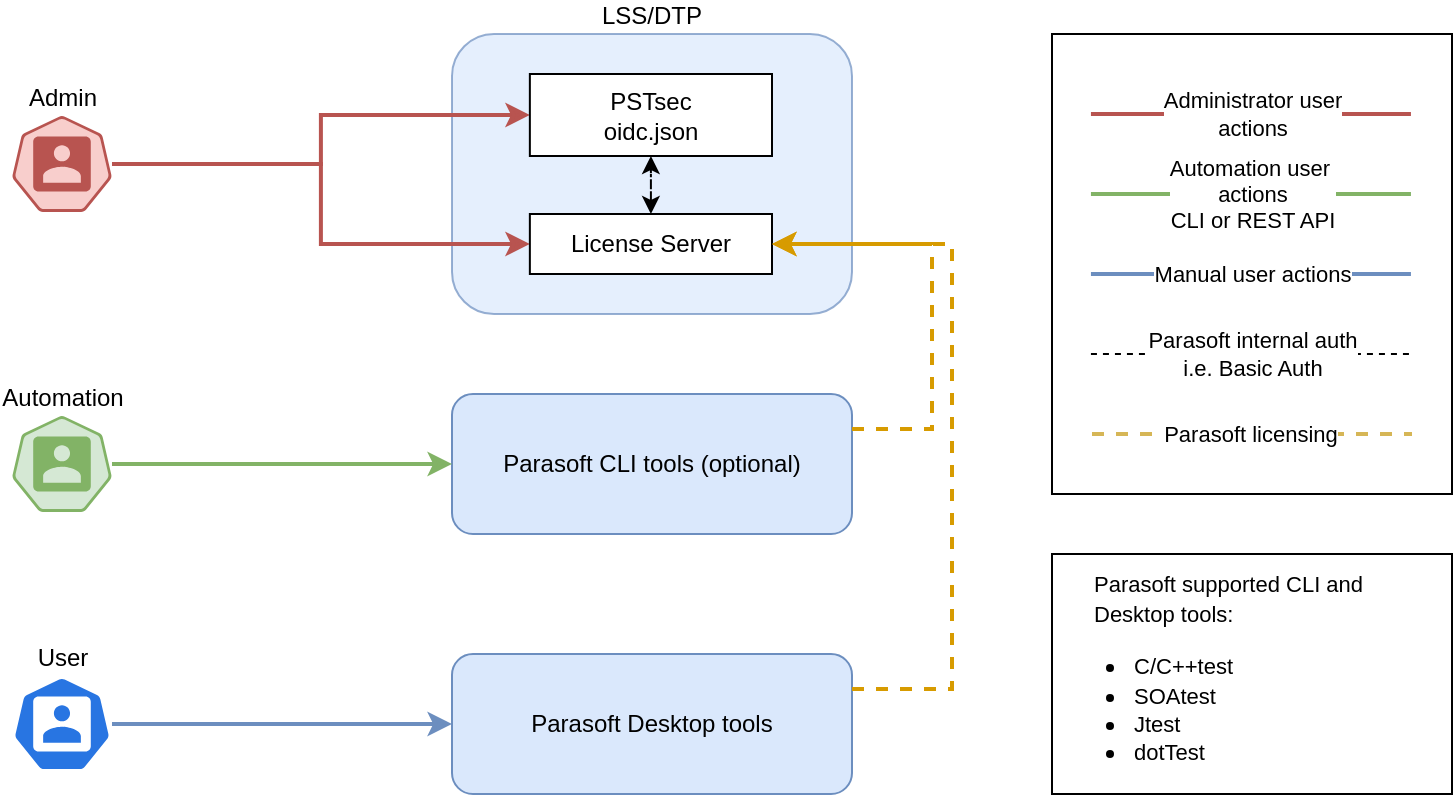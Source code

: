 <mxfile version="28.1.2" pages="3">
  <diagram name="cli" id="pQfamqDkIbaVKi4NpoXA">
    <mxGraphModel dx="1741" dy="921" grid="1" gridSize="10" guides="1" tooltips="1" connect="1" arrows="1" fold="1" page="1" pageScale="1" pageWidth="850" pageHeight="1100" math="0" shadow="0">
      <root>
        <mxCell id="cxM69ElI0RVyue3mCaA4-0" />
        <mxCell id="cxM69ElI0RVyue3mCaA4-1" parent="cxM69ElI0RVyue3mCaA4-0" />
        <mxCell id="cxM69ElI0RVyue3mCaA4-2" value="LSS/DTP" style="rounded=1;whiteSpace=wrap;html=1;labelPosition=center;verticalLabelPosition=top;align=center;verticalAlign=bottom;opacity=70;fillColor=#dae8fc;strokeColor=#6c8ebf;" vertex="1" parent="cxM69ElI0RVyue3mCaA4-1">
          <mxGeometry x="320" y="200" width="200" height="140" as="geometry" />
        </mxCell>
        <mxCell id="cxM69ElI0RVyue3mCaA4-5" value="Parasoft CLI tools (optional)" style="rounded=1;whiteSpace=wrap;html=1;fillColor=#dae8fc;strokeColor=#6c8ebf;" vertex="1" parent="cxM69ElI0RVyue3mCaA4-1">
          <mxGeometry x="320" y="380" width="200" height="70" as="geometry" />
        </mxCell>
        <mxCell id="cxM69ElI0RVyue3mCaA4-7" value="User" style="aspect=fixed;sketch=0;html=1;dashed=0;whitespace=wrap;fillColor=#2875E2;strokeColor=#ffffff;points=[[0.005,0.63,0],[0.1,0.2,0],[0.9,0.2,0],[0.5,0,0],[0.995,0.63,0],[0.72,0.99,0],[0.5,1,0],[0.28,0.99,0]];shape=mxgraph.kubernetes.icon2;prIcon=user;labelPosition=center;verticalLabelPosition=top;align=center;verticalAlign=bottom;" vertex="1" parent="cxM69ElI0RVyue3mCaA4-1">
          <mxGeometry x="100" y="521" width="50" height="48" as="geometry" />
        </mxCell>
        <mxCell id="cxM69ElI0RVyue3mCaA4-8" style="edgeStyle=orthogonalEdgeStyle;rounded=0;orthogonalLoop=1;jettySize=auto;html=1;entryX=0;entryY=0.5;entryDx=0;entryDy=0;fillColor=#f8cecc;strokeColor=#b85450;strokeWidth=2;" edge="1" parent="cxM69ElI0RVyue3mCaA4-1" source="cxM69ElI0RVyue3mCaA4-10" target="cxM69ElI0RVyue3mCaA4-15">
          <mxGeometry relative="1" as="geometry" />
        </mxCell>
        <mxCell id="cxM69ElI0RVyue3mCaA4-9" style="edgeStyle=orthogonalEdgeStyle;rounded=0;orthogonalLoop=1;jettySize=auto;html=1;entryX=0;entryY=0.5;entryDx=0;entryDy=0;fillColor=#f8cecc;strokeColor=#b85450;strokeWidth=2;" edge="1" parent="cxM69ElI0RVyue3mCaA4-1" source="cxM69ElI0RVyue3mCaA4-10" target="cxM69ElI0RVyue3mCaA4-14">
          <mxGeometry relative="1" as="geometry" />
        </mxCell>
        <mxCell id="cxM69ElI0RVyue3mCaA4-10" value="Admin" style="aspect=fixed;sketch=0;html=1;dashed=0;whitespace=wrap;fillColor=#f8cecc;strokeColor=#b85450;points=[[0.005,0.63,0],[0.1,0.2,0],[0.9,0.2,0],[0.5,0,0],[0.995,0.63,0],[0.72,0.99,0],[0.5,1,0],[0.28,0.99,0]];shape=mxgraph.kubernetes.icon2;prIcon=user;labelPosition=center;verticalLabelPosition=top;align=center;verticalAlign=bottom;" vertex="1" parent="cxM69ElI0RVyue3mCaA4-1">
          <mxGeometry x="100" y="241" width="50" height="48" as="geometry" />
        </mxCell>
        <mxCell id="cxM69ElI0RVyue3mCaA4-11" style="edgeStyle=orthogonalEdgeStyle;rounded=0;orthogonalLoop=1;jettySize=auto;html=1;fillColor=#fff2cc;strokeColor=#000000;dashed=1;startArrow=classic;startFill=1;" edge="1" parent="cxM69ElI0RVyue3mCaA4-1" source="cxM69ElI0RVyue3mCaA4-14" target="cxM69ElI0RVyue3mCaA4-15">
          <mxGeometry relative="1" as="geometry" />
        </mxCell>
        <mxCell id="cxM69ElI0RVyue3mCaA4-14" value="License Server" style="rounded=0;whiteSpace=wrap;html=1;" vertex="1" parent="cxM69ElI0RVyue3mCaA4-1">
          <mxGeometry x="358.93" y="290" width="121.07" height="30" as="geometry" />
        </mxCell>
        <mxCell id="cxM69ElI0RVyue3mCaA4-15" value="PSTsec&lt;div&gt;oidc.json&lt;/div&gt;" style="rounded=0;whiteSpace=wrap;html=1;" vertex="1" parent="cxM69ElI0RVyue3mCaA4-1">
          <mxGeometry x="358.93" y="220" width="121.07" height="41" as="geometry" />
        </mxCell>
        <mxCell id="cxM69ElI0RVyue3mCaA4-16" style="edgeStyle=orthogonalEdgeStyle;rounded=0;orthogonalLoop=1;jettySize=auto;html=1;entryX=0;entryY=0.5;entryDx=0;entryDy=0;fillColor=#dae8fc;strokeColor=#6c8ebf;strokeWidth=2;" edge="1" parent="cxM69ElI0RVyue3mCaA4-1" source="cxM69ElI0RVyue3mCaA4-7" target="cxM69ElI0RVyue3mCaA4-21">
          <mxGeometry relative="1" as="geometry">
            <Array as="points" />
          </mxGeometry>
        </mxCell>
        <mxCell id="cxM69ElI0RVyue3mCaA4-17" style="edgeStyle=orthogonalEdgeStyle;rounded=0;orthogonalLoop=1;jettySize=auto;html=1;entryX=0;entryY=0.5;entryDx=0;entryDy=0;fillColor=#d5e8d4;strokeColor=#82b366;strokeWidth=2;" edge="1" parent="cxM69ElI0RVyue3mCaA4-1" source="cxM69ElI0RVyue3mCaA4-18" target="cxM69ElI0RVyue3mCaA4-5">
          <mxGeometry relative="1" as="geometry">
            <Array as="points">
              <mxPoint x="280" y="415" />
              <mxPoint x="280" y="415" />
            </Array>
          </mxGeometry>
        </mxCell>
        <mxCell id="cxM69ElI0RVyue3mCaA4-18" value="Automation" style="aspect=fixed;sketch=0;html=1;dashed=0;whitespace=wrap;fillColor=#d5e8d4;strokeColor=#82b366;points=[[0.005,0.63,0],[0.1,0.2,0],[0.9,0.2,0],[0.5,0,0],[0.995,0.63,0],[0.72,0.99,0],[0.5,1,0],[0.28,0.99,0]];shape=mxgraph.kubernetes.icon2;prIcon=user;labelPosition=center;verticalLabelPosition=top;align=center;verticalAlign=bottom;" vertex="1" parent="cxM69ElI0RVyue3mCaA4-1">
          <mxGeometry x="100" y="391" width="50" height="48" as="geometry" />
        </mxCell>
        <mxCell id="cxM69ElI0RVyue3mCaA4-21" value="Parasoft Desktop tools" style="rounded=1;whiteSpace=wrap;html=1;fillColor=#dae8fc;strokeColor=#6c8ebf;" vertex="1" parent="cxM69ElI0RVyue3mCaA4-1">
          <mxGeometry x="320" y="510" width="200" height="70" as="geometry" />
        </mxCell>
        <mxCell id="cxM69ElI0RVyue3mCaA4-22" style="edgeStyle=orthogonalEdgeStyle;rounded=0;orthogonalLoop=1;jettySize=auto;html=1;fillColor=#ffe6cc;strokeColor=#d79b00;strokeWidth=2;dashed=1;entryX=1;entryY=0.5;entryDx=0;entryDy=0;exitX=1;exitY=0.25;exitDx=0;exitDy=0;" edge="1" parent="cxM69ElI0RVyue3mCaA4-1" source="cxM69ElI0RVyue3mCaA4-5" target="cxM69ElI0RVyue3mCaA4-14">
          <mxGeometry relative="1" as="geometry">
            <mxPoint x="470" y="400" as="sourcePoint" />
            <mxPoint x="470" y="340" as="targetPoint" />
            <Array as="points">
              <mxPoint x="560" y="398" />
              <mxPoint x="560" y="305" />
            </Array>
          </mxGeometry>
        </mxCell>
        <mxCell id="cxM69ElI0RVyue3mCaA4-23" style="edgeStyle=orthogonalEdgeStyle;rounded=0;orthogonalLoop=1;jettySize=auto;html=1;fillColor=#ffe6cc;strokeColor=#d79b00;strokeWidth=2;dashed=1;entryX=1;entryY=0.5;entryDx=0;entryDy=0;exitX=1;exitY=0.25;exitDx=0;exitDy=0;" edge="1" parent="cxM69ElI0RVyue3mCaA4-1" source="cxM69ElI0RVyue3mCaA4-21" target="cxM69ElI0RVyue3mCaA4-14">
          <mxGeometry relative="1" as="geometry">
            <mxPoint x="530" y="539" as="sourcePoint" />
            <mxPoint x="490" y="315" as="targetPoint" />
            <Array as="points">
              <mxPoint x="570" y="528" />
              <mxPoint x="570" y="305" />
            </Array>
          </mxGeometry>
        </mxCell>
        <mxCell id="cxM69ElI0RVyue3mCaA4-24" value="" style="group" vertex="1" connectable="0" parent="cxM69ElI0RVyue3mCaA4-1">
          <mxGeometry x="620" y="200" width="200" height="280" as="geometry" />
        </mxCell>
        <mxCell id="cxM69ElI0RVyue3mCaA4-25" value="" style="rounded=0;whiteSpace=wrap;html=1;" vertex="1" parent="cxM69ElI0RVyue3mCaA4-24">
          <mxGeometry width="200" height="230" as="geometry" />
        </mxCell>
        <mxCell id="cxM69ElI0RVyue3mCaA4-26" value="" style="endArrow=none;html=1;rounded=0;strokeWidth=2;fillColor=#f8cecc;strokeColor=#b85450;" edge="1" parent="cxM69ElI0RVyue3mCaA4-24">
          <mxGeometry width="50" height="50" relative="1" as="geometry">
            <mxPoint x="19.47" y="40" as="sourcePoint" />
            <mxPoint x="179.47" y="40" as="targetPoint" />
          </mxGeometry>
        </mxCell>
        <mxCell id="cxM69ElI0RVyue3mCaA4-27" value="Administrator user&lt;div&gt;actions&lt;/div&gt;" style="edgeLabel;html=1;align=center;verticalAlign=middle;resizable=0;points=[];" vertex="1" connectable="0" parent="cxM69ElI0RVyue3mCaA4-26">
          <mxGeometry y="-2" relative="1" as="geometry">
            <mxPoint y="-2" as="offset" />
          </mxGeometry>
        </mxCell>
        <mxCell id="cxM69ElI0RVyue3mCaA4-28" value="" style="endArrow=none;html=1;rounded=0;strokeWidth=2;fillColor=#d5e8d4;strokeColor=#82b366;" edge="1" parent="cxM69ElI0RVyue3mCaA4-24">
          <mxGeometry width="50" height="50" relative="1" as="geometry">
            <mxPoint x="19.47" y="80" as="sourcePoint" />
            <mxPoint x="179.47" y="80" as="targetPoint" />
          </mxGeometry>
        </mxCell>
        <mxCell id="cxM69ElI0RVyue3mCaA4-29" value="Automation user&amp;nbsp;&lt;div&gt;actions&lt;/div&gt;&lt;div&gt;CLI or REST API&lt;/div&gt;" style="edgeLabel;html=1;align=center;verticalAlign=middle;resizable=0;points=[];" vertex="1" connectable="0" parent="cxM69ElI0RVyue3mCaA4-28">
          <mxGeometry y="-2" relative="1" as="geometry">
            <mxPoint y="-2" as="offset" />
          </mxGeometry>
        </mxCell>
        <mxCell id="cxM69ElI0RVyue3mCaA4-30" value="" style="endArrow=none;html=1;rounded=0;strokeWidth=2;fillColor=#dae8fc;strokeColor=#6c8ebf;" edge="1" parent="cxM69ElI0RVyue3mCaA4-24">
          <mxGeometry width="50" height="50" relative="1" as="geometry">
            <mxPoint x="19.47" y="120" as="sourcePoint" />
            <mxPoint x="179.47" y="120" as="targetPoint" />
          </mxGeometry>
        </mxCell>
        <mxCell id="cxM69ElI0RVyue3mCaA4-31" value="Manual user actions" style="edgeLabel;html=1;align=center;verticalAlign=middle;resizable=0;points=[];" vertex="1" connectable="0" parent="cxM69ElI0RVyue3mCaA4-30">
          <mxGeometry y="-2" relative="1" as="geometry">
            <mxPoint y="-2" as="offset" />
          </mxGeometry>
        </mxCell>
        <mxCell id="cxM69ElI0RVyue3mCaA4-32" value="" style="endArrow=none;html=1;rounded=0;dashed=1;" edge="1" parent="cxM69ElI0RVyue3mCaA4-24">
          <mxGeometry width="50" height="50" relative="1" as="geometry">
            <mxPoint x="19.47" y="160" as="sourcePoint" />
            <mxPoint x="179.47" y="160" as="targetPoint" />
          </mxGeometry>
        </mxCell>
        <mxCell id="cxM69ElI0RVyue3mCaA4-33" value="Parasoft internal auth&lt;div&gt;i.e. Basic Auth&lt;/div&gt;" style="edgeLabel;html=1;align=center;verticalAlign=middle;resizable=0;points=[];" vertex="1" connectable="0" parent="cxM69ElI0RVyue3mCaA4-32">
          <mxGeometry y="-2" relative="1" as="geometry">
            <mxPoint y="-2" as="offset" />
          </mxGeometry>
        </mxCell>
        <mxCell id="cxM69ElI0RVyue3mCaA4-36" value="" style="endArrow=none;dashed=1;html=1;rounded=0;fillColor=#fff2cc;strokeColor=#D6B656;strokeWidth=2;" edge="1" parent="cxM69ElI0RVyue3mCaA4-24">
          <mxGeometry width="50" height="50" relative="1" as="geometry">
            <mxPoint x="20" y="200" as="sourcePoint" />
            <mxPoint x="180" y="200" as="targetPoint" />
          </mxGeometry>
        </mxCell>
        <mxCell id="cxM69ElI0RVyue3mCaA4-37" value="Parasoft licensing" style="edgeLabel;html=1;align=center;verticalAlign=middle;resizable=0;points=[];" vertex="1" connectable="0" parent="cxM69ElI0RVyue3mCaA4-36">
          <mxGeometry x="-0.013" relative="1" as="geometry">
            <mxPoint as="offset" />
          </mxGeometry>
        </mxCell>
        <mxCell id="cxM69ElI0RVyue3mCaA4-38" value="&lt;div style=&quot;text-align: left; padding-left: 20px; padding-right: 20px;&quot;&gt;&lt;span style=&quot;background-color: transparent; color: light-dark(rgb(0, 0, 0), rgb(255, 255, 255));&quot;&gt;&lt;font style=&quot;font-size: 11px;&quot;&gt;Parasoft supported CLI and Desktop tools:&lt;/font&gt;&lt;/span&gt;&lt;/div&gt;&lt;div style=&quot;text-align: left;&quot;&gt;&lt;ul style=&quot;margin-bottom: 6px;&quot;&gt;&lt;li&gt;&lt;span style=&quot;background-color: transparent; color: light-dark(rgb(0, 0, 0), rgb(255, 255, 255));&quot;&gt;&lt;font style=&quot;font-size: 11px;&quot;&gt;C/C++test&lt;/font&gt;&lt;/span&gt;&lt;/li&gt;&lt;li&gt;&lt;span style=&quot;background-color: transparent; color: light-dark(rgb(0, 0, 0), rgb(255, 255, 255));&quot;&gt;&lt;font style=&quot;font-size: 11px;&quot;&gt;SOAtest&lt;/font&gt;&lt;/span&gt;&lt;/li&gt;&lt;li&gt;&lt;span style=&quot;background-color: transparent; color: light-dark(rgb(0, 0, 0), rgb(255, 255, 255));&quot;&gt;&lt;font style=&quot;font-size: 11px;&quot;&gt;Jtest&lt;/font&gt;&lt;/span&gt;&lt;/li&gt;&lt;li&gt;&lt;span style=&quot;background-color: transparent; color: light-dark(rgb(0, 0, 0), rgb(255, 255, 255));&quot;&gt;&lt;font style=&quot;font-size: 11px;&quot;&gt;dotTest&lt;/font&gt;&lt;/span&gt;&lt;/li&gt;&lt;/ul&gt;&lt;/div&gt;" style="rounded=0;whiteSpace=wrap;html=1;" vertex="1" parent="cxM69ElI0RVyue3mCaA4-1">
          <mxGeometry x="620" y="460" width="200" height="120" as="geometry" />
        </mxCell>
      </root>
    </mxGraphModel>
  </diagram>
  <diagram id="Htcg3VcZnB-sOYIWEXJR" name="cli + oidc">
    <mxGraphModel dx="1741" dy="921" grid="1" gridSize="10" guides="1" tooltips="1" connect="1" arrows="1" fold="1" page="1" pageScale="1" pageWidth="850" pageHeight="1100" math="0" shadow="0">
      <root>
        <mxCell id="0" />
        <mxCell id="1" parent="0" />
        <mxCell id="RoFD-TbHpcaxXoeA8XSh-1" value="LSS/DTP" style="rounded=1;whiteSpace=wrap;html=1;labelPosition=center;verticalLabelPosition=top;align=center;verticalAlign=bottom;opacity=70;fillColor=#dae8fc;strokeColor=#6c8ebf;" parent="1" vertex="1">
          <mxGeometry x="320" y="200" width="200" height="140" as="geometry" />
        </mxCell>
        <mxCell id="RoFD-TbHpcaxXoeA8XSh-2" style="edgeStyle=orthogonalEdgeStyle;rounded=0;orthogonalLoop=1;jettySize=auto;html=1;entryX=0.5;entryY=1;entryDx=0;entryDy=0;dashed=1;dashPattern=1 1;startArrow=classic;startFill=1;fillColor=#e1d5e7;strokeColor=#9673a6;strokeWidth=2;" parent="1" source="RoFD-TbHpcaxXoeA8XSh-4" target="RoFD-TbHpcaxXoeA8XSh-5" edge="1">
          <mxGeometry relative="1" as="geometry" />
        </mxCell>
        <mxCell id="RoFD-TbHpcaxXoeA8XSh-3" value="Device Code or&amp;nbsp;&lt;div&gt;Certificate&lt;/div&gt;" style="edgeLabel;html=1;align=center;verticalAlign=middle;resizable=0;points=[];" parent="RoFD-TbHpcaxXoeA8XSh-2" vertex="1" connectable="0">
          <mxGeometry x="-0.237" y="-2" relative="1" as="geometry">
            <mxPoint x="1" y="-2" as="offset" />
          </mxGeometry>
        </mxCell>
        <mxCell id="RoFD-TbHpcaxXoeA8XSh-4" value="&lt;div&gt;Parasoft CLI tools (optional)&lt;div&gt;&lt;div&gt;oidc.properties&lt;/div&gt;&lt;/div&gt;&lt;/div&gt;" style="rounded=1;whiteSpace=wrap;html=1;fillColor=#dae8fc;strokeColor=#6c8ebf;" parent="1" vertex="1">
          <mxGeometry x="320" y="380" width="200" height="70" as="geometry" />
        </mxCell>
        <mxCell id="RoFD-TbHpcaxXoeA8XSh-5" value="OIDC Provider&lt;div&gt;issueUri&lt;br&gt;&lt;div&gt;clientId&lt;/div&gt;&lt;div&gt;client secret&lt;/div&gt;&lt;/div&gt;" style="rounded=1;whiteSpace=wrap;html=1;fillColor=#e1d5e7;strokeColor=#9673a6;" parent="1" vertex="1">
          <mxGeometry x="640" y="210" width="160" height="120" as="geometry" />
        </mxCell>
        <mxCell id="RoFD-TbHpcaxXoeA8XSh-6" value="User" style="aspect=fixed;sketch=0;html=1;dashed=0;whitespace=wrap;fillColor=#2875E2;strokeColor=#ffffff;points=[[0.005,0.63,0],[0.1,0.2,0],[0.9,0.2,0],[0.5,0,0],[0.995,0.63,0],[0.72,0.99,0],[0.5,1,0],[0.28,0.99,0]];shape=mxgraph.kubernetes.icon2;prIcon=user;labelPosition=center;verticalLabelPosition=top;align=center;verticalAlign=bottom;" parent="1" vertex="1">
          <mxGeometry x="100" y="521" width="50" height="48" as="geometry" />
        </mxCell>
        <mxCell id="RoFD-TbHpcaxXoeA8XSh-7" style="edgeStyle=orthogonalEdgeStyle;rounded=0;orthogonalLoop=1;jettySize=auto;html=1;entryX=0;entryY=0.5;entryDx=0;entryDy=0;fillColor=#f8cecc;strokeColor=#b85450;strokeWidth=2;" parent="1" source="RoFD-TbHpcaxXoeA8XSh-9" target="RoFD-TbHpcaxXoeA8XSh-14" edge="1">
          <mxGeometry relative="1" as="geometry" />
        </mxCell>
        <mxCell id="RoFD-TbHpcaxXoeA8XSh-8" style="edgeStyle=orthogonalEdgeStyle;rounded=0;orthogonalLoop=1;jettySize=auto;html=1;entryX=0;entryY=0.5;entryDx=0;entryDy=0;fillColor=#f8cecc;strokeColor=#b85450;strokeWidth=2;" parent="1" source="RoFD-TbHpcaxXoeA8XSh-9" target="RoFD-TbHpcaxXoeA8XSh-13" edge="1">
          <mxGeometry relative="1" as="geometry" />
        </mxCell>
        <mxCell id="RoFD-TbHpcaxXoeA8XSh-9" value="Admin" style="aspect=fixed;sketch=0;html=1;dashed=0;whitespace=wrap;fillColor=#f8cecc;strokeColor=#b85450;points=[[0.005,0.63,0],[0.1,0.2,0],[0.9,0.2,0],[0.5,0,0],[0.995,0.63,0],[0.72,0.99,0],[0.5,1,0],[0.28,0.99,0]];shape=mxgraph.kubernetes.icon2;prIcon=user;labelPosition=center;verticalLabelPosition=top;align=center;verticalAlign=bottom;" parent="1" vertex="1">
          <mxGeometry x="100" y="241" width="50" height="48" as="geometry" />
        </mxCell>
        <mxCell id="RoFD-TbHpcaxXoeA8XSh-10" style="edgeStyle=orthogonalEdgeStyle;rounded=0;orthogonalLoop=1;jettySize=auto;html=1;fillColor=#fff2cc;strokeColor=#000000;dashed=1;startArrow=classic;startFill=1;" parent="1" source="RoFD-TbHpcaxXoeA8XSh-13" target="RoFD-TbHpcaxXoeA8XSh-14" edge="1">
          <mxGeometry relative="1" as="geometry" />
        </mxCell>
        <mxCell id="RoFD-TbHpcaxXoeA8XSh-11" style="edgeStyle=orthogonalEdgeStyle;rounded=0;orthogonalLoop=1;jettySize=auto;html=1;entryX=0;entryY=0.5;entryDx=0;entryDy=0;dashed=1;dashPattern=1 1;startArrow=classic;startFill=1;exitX=1;exitY=0.5;exitDx=0;exitDy=0;fillColor=#e1d5e7;strokeColor=#9673a6;strokeWidth=2;" parent="1" source="RoFD-TbHpcaxXoeA8XSh-1" target="RoFD-TbHpcaxXoeA8XSh-5" edge="1">
          <mxGeometry relative="1" as="geometry" />
        </mxCell>
        <mxCell id="RoFD-TbHpcaxXoeA8XSh-12" value="&lt;div style=&quot;font-size: 12px; text-wrap: wrap; background-color: rgb(251, 251, 251);&quot;&gt;oidc.json&lt;/div&gt;" style="edgeLabel;html=1;align=center;verticalAlign=middle;resizable=0;points=[];" parent="RoFD-TbHpcaxXoeA8XSh-11" vertex="1" connectable="0">
          <mxGeometry x="-0.035" y="2" relative="1" as="geometry">
            <mxPoint as="offset" />
          </mxGeometry>
        </mxCell>
        <mxCell id="RoFD-TbHpcaxXoeA8XSh-13" value="License Server" style="rounded=0;whiteSpace=wrap;html=1;" parent="1" vertex="1">
          <mxGeometry x="358.93" y="290" width="121.07" height="30" as="geometry" />
        </mxCell>
        <mxCell id="RoFD-TbHpcaxXoeA8XSh-14" value="PSTsec&lt;div&gt;oidc.json&lt;/div&gt;" style="rounded=0;whiteSpace=wrap;html=1;" parent="1" vertex="1">
          <mxGeometry x="358.93" y="220" width="121.07" height="41" as="geometry" />
        </mxCell>
        <mxCell id="RoFD-TbHpcaxXoeA8XSh-15" style="edgeStyle=orthogonalEdgeStyle;rounded=0;orthogonalLoop=1;jettySize=auto;html=1;entryX=0;entryY=0.5;entryDx=0;entryDy=0;fillColor=#dae8fc;strokeColor=#6c8ebf;strokeWidth=2;" parent="1" source="RoFD-TbHpcaxXoeA8XSh-6" target="RoFD-TbHpcaxXoeA8XSh-20" edge="1">
          <mxGeometry relative="1" as="geometry">
            <Array as="points" />
          </mxGeometry>
        </mxCell>
        <mxCell id="RoFD-TbHpcaxXoeA8XSh-16" style="edgeStyle=orthogonalEdgeStyle;rounded=0;orthogonalLoop=1;jettySize=auto;html=1;entryX=0;entryY=0.5;entryDx=0;entryDy=0;fillColor=#d5e8d4;strokeColor=#82b366;strokeWidth=2;" parent="1" source="RoFD-TbHpcaxXoeA8XSh-17" target="RoFD-TbHpcaxXoeA8XSh-4" edge="1">
          <mxGeometry relative="1" as="geometry">
            <Array as="points">
              <mxPoint x="280" y="415" />
              <mxPoint x="280" y="415" />
            </Array>
          </mxGeometry>
        </mxCell>
        <mxCell id="RoFD-TbHpcaxXoeA8XSh-17" value="Automation" style="aspect=fixed;sketch=0;html=1;dashed=0;whitespace=wrap;fillColor=#d5e8d4;strokeColor=#82b366;points=[[0.005,0.63,0],[0.1,0.2,0],[0.9,0.2,0],[0.5,0,0],[0.995,0.63,0],[0.72,0.99,0],[0.5,1,0],[0.28,0.99,0]];shape=mxgraph.kubernetes.icon2;prIcon=user;labelPosition=center;verticalLabelPosition=top;align=center;verticalAlign=bottom;" parent="1" vertex="1">
          <mxGeometry x="100" y="391" width="50" height="48" as="geometry" />
        </mxCell>
        <mxCell id="RoFD-TbHpcaxXoeA8XSh-18" style="edgeStyle=orthogonalEdgeStyle;rounded=0;orthogonalLoop=1;jettySize=auto;html=1;entryX=0.75;entryY=1;entryDx=0;entryDy=0;dashed=1;dashPattern=1 1;fillColor=#e1d5e7;strokeColor=#9673a6;strokeWidth=2;startArrow=classic;startFill=1;" parent="1" source="RoFD-TbHpcaxXoeA8XSh-20" target="RoFD-TbHpcaxXoeA8XSh-5" edge="1">
          <mxGeometry relative="1" as="geometry" />
        </mxCell>
        <mxCell id="RoFD-TbHpcaxXoeA8XSh-19" value="Preferences &amp;gt; OpenID Connect" style="edgeLabel;html=1;align=center;verticalAlign=middle;resizable=0;points=[];" parent="RoFD-TbHpcaxXoeA8XSh-18" vertex="1" connectable="0">
          <mxGeometry x="-0.388" y="-1" relative="1" as="geometry">
            <mxPoint x="-19" y="-1" as="offset" />
          </mxGeometry>
        </mxCell>
        <mxCell id="RoFD-TbHpcaxXoeA8XSh-20" value="Parasoft Desktop tools&amp;nbsp;&lt;div&gt;&lt;div&gt;oidc.properties&lt;/div&gt;&lt;/div&gt;" style="rounded=1;whiteSpace=wrap;html=1;fillColor=#dae8fc;strokeColor=#6c8ebf;" parent="1" vertex="1">
          <mxGeometry x="320" y="510" width="200" height="70" as="geometry" />
        </mxCell>
        <mxCell id="RoFD-TbHpcaxXoeA8XSh-21" style="edgeStyle=orthogonalEdgeStyle;rounded=0;orthogonalLoop=1;jettySize=auto;html=1;fillColor=#ffe6cc;strokeColor=#d79b00;strokeWidth=2;dashed=1;entryX=1;entryY=0.5;entryDx=0;entryDy=0;exitX=1;exitY=0.25;exitDx=0;exitDy=0;" parent="1" source="RoFD-TbHpcaxXoeA8XSh-4" target="RoFD-TbHpcaxXoeA8XSh-13" edge="1">
          <mxGeometry relative="1" as="geometry">
            <mxPoint x="470" y="400" as="sourcePoint" />
            <mxPoint x="470" y="340" as="targetPoint" />
            <Array as="points">
              <mxPoint x="560" y="398" />
              <mxPoint x="560" y="305" />
            </Array>
          </mxGeometry>
        </mxCell>
        <mxCell id="RoFD-TbHpcaxXoeA8XSh-22" style="edgeStyle=orthogonalEdgeStyle;rounded=0;orthogonalLoop=1;jettySize=auto;html=1;fillColor=#ffe6cc;strokeColor=#d79b00;strokeWidth=2;dashed=1;entryX=1;entryY=0.5;entryDx=0;entryDy=0;exitX=1;exitY=0.25;exitDx=0;exitDy=0;" parent="1" source="RoFD-TbHpcaxXoeA8XSh-20" target="RoFD-TbHpcaxXoeA8XSh-13" edge="1">
          <mxGeometry relative="1" as="geometry">
            <mxPoint x="530" y="539" as="sourcePoint" />
            <mxPoint x="490" y="315" as="targetPoint" />
            <Array as="points">
              <mxPoint x="570" y="528" />
              <mxPoint x="570" y="305" />
            </Array>
          </mxGeometry>
        </mxCell>
        <mxCell id="fPeV1iLcJqMEDNQqGYgk-1" value="" style="group" parent="1" vertex="1" connectable="0">
          <mxGeometry x="840" y="170" width="200" height="280" as="geometry" />
        </mxCell>
        <mxCell id="fPeV1iLcJqMEDNQqGYgk-2" value="" style="rounded=0;whiteSpace=wrap;html=1;" parent="fPeV1iLcJqMEDNQqGYgk-1" vertex="1">
          <mxGeometry width="200" height="280" as="geometry" />
        </mxCell>
        <mxCell id="fPeV1iLcJqMEDNQqGYgk-3" value="" style="endArrow=none;html=1;rounded=0;strokeWidth=2;fillColor=#f8cecc;strokeColor=#b85450;" parent="fPeV1iLcJqMEDNQqGYgk-1" edge="1">
          <mxGeometry width="50" height="50" relative="1" as="geometry">
            <mxPoint x="19.47" y="40" as="sourcePoint" />
            <mxPoint x="179.47" y="40" as="targetPoint" />
          </mxGeometry>
        </mxCell>
        <mxCell id="fPeV1iLcJqMEDNQqGYgk-4" value="Administrator user&lt;div&gt;actions&lt;/div&gt;" style="edgeLabel;html=1;align=center;verticalAlign=middle;resizable=0;points=[];" parent="fPeV1iLcJqMEDNQqGYgk-3" vertex="1" connectable="0">
          <mxGeometry y="-2" relative="1" as="geometry">
            <mxPoint y="-2" as="offset" />
          </mxGeometry>
        </mxCell>
        <mxCell id="fPeV1iLcJqMEDNQqGYgk-5" value="" style="endArrow=none;html=1;rounded=0;strokeWidth=2;fillColor=#d5e8d4;strokeColor=#82b366;" parent="fPeV1iLcJqMEDNQqGYgk-1" edge="1">
          <mxGeometry width="50" height="50" relative="1" as="geometry">
            <mxPoint x="19.47" y="80" as="sourcePoint" />
            <mxPoint x="179.47" y="80" as="targetPoint" />
          </mxGeometry>
        </mxCell>
        <mxCell id="fPeV1iLcJqMEDNQqGYgk-6" value="Automation user&amp;nbsp;&lt;div&gt;actions&lt;/div&gt;&lt;div&gt;CLI or REST API&lt;/div&gt;" style="edgeLabel;html=1;align=center;verticalAlign=middle;resizable=0;points=[];" parent="fPeV1iLcJqMEDNQqGYgk-5" vertex="1" connectable="0">
          <mxGeometry y="-2" relative="1" as="geometry">
            <mxPoint y="-2" as="offset" />
          </mxGeometry>
        </mxCell>
        <mxCell id="fPeV1iLcJqMEDNQqGYgk-7" value="" style="endArrow=none;html=1;rounded=0;strokeWidth=2;fillColor=#dae8fc;strokeColor=#6c8ebf;" parent="fPeV1iLcJqMEDNQqGYgk-1" edge="1">
          <mxGeometry width="50" height="50" relative="1" as="geometry">
            <mxPoint x="19.47" y="120" as="sourcePoint" />
            <mxPoint x="179.47" y="120" as="targetPoint" />
          </mxGeometry>
        </mxCell>
        <mxCell id="fPeV1iLcJqMEDNQqGYgk-8" value="Manual user actions" style="edgeLabel;html=1;align=center;verticalAlign=middle;resizable=0;points=[];" parent="fPeV1iLcJqMEDNQqGYgk-7" vertex="1" connectable="0">
          <mxGeometry y="-2" relative="1" as="geometry">
            <mxPoint y="-2" as="offset" />
          </mxGeometry>
        </mxCell>
        <mxCell id="fPeV1iLcJqMEDNQqGYgk-9" value="" style="endArrow=none;html=1;rounded=0;dashed=1;" parent="fPeV1iLcJqMEDNQqGYgk-1" edge="1">
          <mxGeometry width="50" height="50" relative="1" as="geometry">
            <mxPoint x="19.47" y="160" as="sourcePoint" />
            <mxPoint x="179.47" y="160" as="targetPoint" />
          </mxGeometry>
        </mxCell>
        <mxCell id="fPeV1iLcJqMEDNQqGYgk-10" value="Parasoft internal auth&lt;div&gt;i.e. Basic Auth&lt;/div&gt;" style="edgeLabel;html=1;align=center;verticalAlign=middle;resizable=0;points=[];" parent="fPeV1iLcJqMEDNQqGYgk-9" vertex="1" connectable="0">
          <mxGeometry y="-2" relative="1" as="geometry">
            <mxPoint y="-2" as="offset" />
          </mxGeometry>
        </mxCell>
        <mxCell id="fPeV1iLcJqMEDNQqGYgk-11" value="" style="endArrow=none;html=1;rounded=0;dashed=1;dashPattern=1 1;fillColor=#e1d5e7;strokeColor=#9673a6;strokeWidth=2;" parent="fPeV1iLcJqMEDNQqGYgk-1" edge="1">
          <mxGeometry width="50" height="50" relative="1" as="geometry">
            <mxPoint x="19.47" y="240" as="sourcePoint" />
            <mxPoint x="179.47" y="240" as="targetPoint" />
          </mxGeometry>
        </mxCell>
        <mxCell id="fPeV1iLcJqMEDNQqGYgk-12" value="OIDC communications" style="edgeLabel;html=1;align=center;verticalAlign=middle;resizable=0;points=[];" parent="fPeV1iLcJqMEDNQqGYgk-11" vertex="1" connectable="0">
          <mxGeometry y="-2" relative="1" as="geometry">
            <mxPoint y="-2" as="offset" />
          </mxGeometry>
        </mxCell>
        <mxCell id="fPeV1iLcJqMEDNQqGYgk-13" value="" style="endArrow=none;dashed=1;html=1;rounded=0;fillColor=#fff2cc;strokeColor=#D6B656;strokeWidth=2;" parent="fPeV1iLcJqMEDNQqGYgk-1" edge="1">
          <mxGeometry width="50" height="50" relative="1" as="geometry">
            <mxPoint x="20" y="200" as="sourcePoint" />
            <mxPoint x="180" y="200" as="targetPoint" />
          </mxGeometry>
        </mxCell>
        <mxCell id="fPeV1iLcJqMEDNQqGYgk-14" value="Parasoft licensing" style="edgeLabel;html=1;align=center;verticalAlign=middle;resizable=0;points=[];" parent="fPeV1iLcJqMEDNQqGYgk-13" vertex="1" connectable="0">
          <mxGeometry x="-0.013" relative="1" as="geometry">
            <mxPoint as="offset" />
          </mxGeometry>
        </mxCell>
        <mxCell id="aQKs8l-LE2q0Li04mDbw-15" value="&lt;div style=&quot;text-align: left; padding-left: 20px; padding-right: 20px;&quot;&gt;&lt;span style=&quot;background-color: transparent; color: light-dark(rgb(0, 0, 0), rgb(255, 255, 255));&quot;&gt;&lt;font style=&quot;font-size: 11px;&quot;&gt;Parasoft supported CLI and Desktop tools:&lt;/font&gt;&lt;/span&gt;&lt;/div&gt;&lt;div style=&quot;text-align: left;&quot;&gt;&lt;ul style=&quot;margin-bottom: 6px;&quot;&gt;&lt;li&gt;&lt;span style=&quot;background-color: transparent; color: light-dark(rgb(0, 0, 0), rgb(255, 255, 255));&quot;&gt;&lt;font style=&quot;font-size: 11px;&quot;&gt;C/C++test&lt;/font&gt;&lt;/span&gt;&lt;/li&gt;&lt;li&gt;&lt;span style=&quot;background-color: transparent; color: light-dark(rgb(0, 0, 0), rgb(255, 255, 255));&quot;&gt;&lt;font style=&quot;font-size: 11px;&quot;&gt;SOAtest&lt;/font&gt;&lt;/span&gt;&lt;/li&gt;&lt;li&gt;&lt;span style=&quot;background-color: transparent; color: light-dark(rgb(0, 0, 0), rgb(255, 255, 255));&quot;&gt;&lt;font style=&quot;font-size: 11px;&quot;&gt;Jtest&lt;/font&gt;&lt;/span&gt;&lt;/li&gt;&lt;li&gt;&lt;span style=&quot;background-color: transparent; color: light-dark(rgb(0, 0, 0), rgb(255, 255, 255));&quot;&gt;&lt;font style=&quot;font-size: 11px;&quot;&gt;dotTest&lt;/font&gt;&lt;/span&gt;&lt;/li&gt;&lt;/ul&gt;&lt;/div&gt;" style="rounded=0;whiteSpace=wrap;html=1;" parent="1" vertex="1">
          <mxGeometry x="841" y="480" width="200" height="120" as="geometry" />
        </mxCell>
      </root>
    </mxGraphModel>
  </diagram>
  <diagram name="server + oidc" id="zfWgrGRvzGyUHNK5W11o">
    <mxGraphModel dx="1741" dy="921" grid="1" gridSize="10" guides="1" tooltips="1" connect="1" arrows="1" fold="1" page="1" pageScale="1" pageWidth="850" pageHeight="1100" math="0" shadow="0">
      <root>
        <mxCell id="0" />
        <mxCell id="1" parent="0" />
        <mxCell id="5ql7LLEaY8ut6cnvN6Mg-6" value="License Server" style="rounded=1;whiteSpace=wrap;html=1;labelPosition=center;verticalLabelPosition=top;align=center;verticalAlign=bottom;opacity=70;fillColor=#dae8fc;strokeColor=#6c8ebf;" parent="1" vertex="1">
          <mxGeometry x="320" y="320" width="200" height="140" as="geometry" />
        </mxCell>
        <mxCell id="sDlZ1h2PksgqAk2rioa3-7" style="edgeStyle=orthogonalEdgeStyle;rounded=0;orthogonalLoop=1;jettySize=auto;html=1;entryX=0;entryY=0.75;entryDx=0;entryDy=0;startArrow=classic;startFill=1;dashed=1;strokeWidth=1;" parent="1" source="5ql7LLEaY8ut6cnvN6Mg-7" target="5ql7LLEaY8ut6cnvN6Mg-5" edge="1">
          <mxGeometry relative="1" as="geometry">
            <Array as="points">
              <mxPoint x="420" y="480" />
              <mxPoint x="300" y="480" />
              <mxPoint x="300" y="371" />
            </Array>
          </mxGeometry>
        </mxCell>
        <mxCell id="BRxN96HsSDapDVx2Hu2j-5" style="edgeStyle=orthogonalEdgeStyle;rounded=0;orthogonalLoop=1;jettySize=auto;html=1;" parent="1" source="5ql7LLEaY8ut6cnvN6Mg-7" target="BRxN96HsSDapDVx2Hu2j-4" edge="1">
          <mxGeometry relative="1" as="geometry" />
        </mxCell>
        <mxCell id="BRxN96HsSDapDVx2Hu2j-6" value="JDBC" style="edgeLabel;html=1;align=center;verticalAlign=middle;resizable=0;points=[];" parent="BRxN96HsSDapDVx2Hu2j-5" vertex="1" connectable="0">
          <mxGeometry x="0.282" y="2" relative="1" as="geometry">
            <mxPoint as="offset" />
          </mxGeometry>
        </mxCell>
        <mxCell id="5ql7LLEaY8ut6cnvN6Mg-7" value="CTP" style="rounded=1;whiteSpace=wrap;html=1;fillColor=#dae8fc;strokeColor=#6c8ebf;" parent="1" vertex="1">
          <mxGeometry x="320" y="500" width="200" height="70" as="geometry" />
        </mxCell>
        <mxCell id="sDlZ1h2PksgqAk2rioa3-11" style="edgeStyle=orthogonalEdgeStyle;rounded=0;orthogonalLoop=1;jettySize=auto;html=1;entryX=0.5;entryY=1;entryDx=0;entryDy=0;startArrow=classic;startFill=1;dashed=1;strokeWidth=1;" parent="1" source="5ql7LLEaY8ut6cnvN6Mg-9" target="5ql7LLEaY8ut6cnvN6Mg-7" edge="1">
          <mxGeometry relative="1" as="geometry" />
        </mxCell>
        <mxCell id="5ql7LLEaY8ut6cnvN6Mg-9" value="SOAtest/Virtualize Server" style="rounded=1;whiteSpace=wrap;html=1;fillColor=#dae8fc;strokeColor=#6c8ebf;" parent="1" vertex="1">
          <mxGeometry x="320" y="631" width="200" height="70" as="geometry" />
        </mxCell>
        <mxCell id="sDlZ1h2PksgqAk2rioa3-12" style="edgeStyle=orthogonalEdgeStyle;rounded=0;orthogonalLoop=1;jettySize=auto;html=1;entryX=0;entryY=0.75;entryDx=0;entryDy=0;fillColor=#dae8fc;strokeColor=#6c8ebf;strokeWidth=2;" parent="1" source="5ql7LLEaY8ut6cnvN6Mg-13" target="5ql7LLEaY8ut6cnvN6Mg-7" edge="1">
          <mxGeometry relative="1" as="geometry" />
        </mxCell>
        <mxCell id="5ql7LLEaY8ut6cnvN6Mg-13" value="User" style="aspect=fixed;sketch=0;html=1;dashed=0;whitespace=wrap;fillColor=#2875E2;strokeColor=#ffffff;points=[[0.005,0.63,0],[0.1,0.2,0],[0.9,0.2,0],[0.5,0,0],[0.995,0.63,0],[0.72,0.99,0],[0.5,1,0],[0.28,0.99,0]];shape=mxgraph.kubernetes.icon2;prIcon=user;labelPosition=center;verticalLabelPosition=top;align=center;verticalAlign=bottom;" parent="1" vertex="1">
          <mxGeometry x="100" y="771" width="50" height="48" as="geometry" />
        </mxCell>
        <mxCell id="sDlZ1h2PksgqAk2rioa3-1" style="edgeStyle=orthogonalEdgeStyle;rounded=0;orthogonalLoop=1;jettySize=auto;html=1;entryX=0;entryY=0.5;entryDx=0;entryDy=0;fillColor=#f8cecc;strokeColor=#b85450;strokeWidth=2;" parent="1" source="5ql7LLEaY8ut6cnvN6Mg-17" target="5ql7LLEaY8ut6cnvN6Mg-5" edge="1">
          <mxGeometry relative="1" as="geometry" />
        </mxCell>
        <mxCell id="sDlZ1h2PksgqAk2rioa3-5" style="edgeStyle=orthogonalEdgeStyle;rounded=0;orthogonalLoop=1;jettySize=auto;html=1;entryX=0;entryY=0.5;entryDx=0;entryDy=0;fillColor=#f8cecc;strokeColor=#b85450;strokeWidth=2;" parent="1" source="5ql7LLEaY8ut6cnvN6Mg-17" target="5ql7LLEaY8ut6cnvN6Mg-4" edge="1">
          <mxGeometry relative="1" as="geometry" />
        </mxCell>
        <mxCell id="sDlZ1h2PksgqAk2rioa3-13" style="edgeStyle=orthogonalEdgeStyle;rounded=0;orthogonalLoop=1;jettySize=auto;html=1;entryX=0;entryY=0.25;entryDx=0;entryDy=0;fillColor=#f8cecc;strokeColor=#b85450;strokeWidth=2;" parent="1" source="5ql7LLEaY8ut6cnvN6Mg-17" target="5ql7LLEaY8ut6cnvN6Mg-7" edge="1">
          <mxGeometry relative="1" as="geometry" />
        </mxCell>
        <mxCell id="5ql7LLEaY8ut6cnvN6Mg-17" value="Administrator" style="aspect=fixed;sketch=0;html=1;dashed=0;whitespace=wrap;fillColor=#f8cecc;strokeColor=#b85450;points=[[0.005,0.63,0],[0.1,0.2,0],[0.9,0.2,0],[0.5,0,0],[0.995,0.63,0],[0.72,0.99,0],[0.5,1,0],[0.28,0.99,0]];shape=mxgraph.kubernetes.icon2;prIcon=user;labelPosition=center;verticalLabelPosition=top;align=center;verticalAlign=bottom;" parent="1" vertex="1">
          <mxGeometry x="100" y="361" width="50" height="48" as="geometry" />
        </mxCell>
        <mxCell id="sDlZ1h2PksgqAk2rioa3-4" style="edgeStyle=orthogonalEdgeStyle;rounded=0;orthogonalLoop=1;jettySize=auto;html=1;fillColor=#fff2cc;strokeColor=#000000;dashed=1;startArrow=classic;startFill=1;" parent="1" source="5ql7LLEaY8ut6cnvN6Mg-4" target="5ql7LLEaY8ut6cnvN6Mg-5" edge="1">
          <mxGeometry relative="1" as="geometry" />
        </mxCell>
        <mxCell id="5ql7LLEaY8ut6cnvN6Mg-4" value="License Server" style="rounded=0;whiteSpace=wrap;html=1;" parent="1" vertex="1">
          <mxGeometry x="358.93" y="410" width="121.07" height="30" as="geometry" />
        </mxCell>
        <mxCell id="5ql7LLEaY8ut6cnvN6Mg-5" value="PSTsec&amp;nbsp;&lt;div&gt;(User Administration)&lt;/div&gt;" style="rounded=0;whiteSpace=wrap;html=1;" parent="1" vertex="1">
          <mxGeometry x="358.93" y="340" width="121.07" height="41" as="geometry" />
        </mxCell>
        <mxCell id="sDlZ1h2PksgqAk2rioa3-3" style="edgeStyle=orthogonalEdgeStyle;rounded=0;orthogonalLoop=1;jettySize=auto;html=1;entryX=0;entryY=0.5;entryDx=0;entryDy=0;fillColor=#dae8fc;strokeColor=#6c8ebf;strokeWidth=2;" parent="1" source="5ql7LLEaY8ut6cnvN6Mg-13" target="3Ru9GvfBmVZhPDts_vJh-1" edge="1">
          <mxGeometry relative="1" as="geometry">
            <Array as="points" />
          </mxGeometry>
        </mxCell>
        <mxCell id="sDlZ1h2PksgqAk2rioa3-8" style="edgeStyle=orthogonalEdgeStyle;rounded=0;orthogonalLoop=1;jettySize=auto;html=1;fillColor=#ffe6cc;strokeColor=#d79b00;strokeWidth=2;dashed=1;exitX=1;exitY=0.25;exitDx=0;exitDy=0;entryX=1;entryY=0.5;entryDx=0;entryDy=0;" parent="1" source="5ql7LLEaY8ut6cnvN6Mg-7" target="5ql7LLEaY8ut6cnvN6Mg-4" edge="1">
          <mxGeometry relative="1" as="geometry">
            <mxPoint x="450" y="500" as="sourcePoint" />
            <mxPoint x="450" y="440" as="targetPoint" />
            <Array as="points">
              <mxPoint x="550" y="518" />
              <mxPoint x="550" y="425" />
            </Array>
          </mxGeometry>
        </mxCell>
        <mxCell id="sDlZ1h2PksgqAk2rioa3-21" style="edgeStyle=orthogonalEdgeStyle;rounded=0;orthogonalLoop=1;jettySize=auto;html=1;entryX=0;entryY=0.5;entryDx=0;entryDy=0;fillColor=#d5e8d4;strokeColor=#82b366;strokeWidth=2;" parent="1" source="sDlZ1h2PksgqAk2rioa3-19" target="5ql7LLEaY8ut6cnvN6Mg-7" edge="1">
          <mxGeometry relative="1" as="geometry" />
        </mxCell>
        <mxCell id="sDlZ1h2PksgqAk2rioa3-22" style="edgeStyle=orthogonalEdgeStyle;rounded=0;orthogonalLoop=1;jettySize=auto;html=1;entryX=0;entryY=0.5;entryDx=0;entryDy=0;fillColor=#d5e8d4;strokeColor=#82b366;strokeWidth=2;" parent="1" source="sDlZ1h2PksgqAk2rioa3-19" target="5ql7LLEaY8ut6cnvN6Mg-9" edge="1">
          <mxGeometry relative="1" as="geometry">
            <Array as="points">
              <mxPoint x="220" y="535" />
              <mxPoint x="220" y="666" />
            </Array>
          </mxGeometry>
        </mxCell>
        <mxCell id="sDlZ1h2PksgqAk2rioa3-19" value="Automation/Pipeline" style="aspect=fixed;sketch=0;html=1;dashed=0;whitespace=wrap;fillColor=#d5e8d4;strokeColor=#82b366;points=[[0.005,0.63,0],[0.1,0.2,0],[0.9,0.2,0],[0.5,0,0],[0.995,0.63,0],[0.72,0.99,0],[0.5,1,0],[0.28,0.99,0]];shape=mxgraph.kubernetes.icon2;prIcon=user;labelPosition=center;verticalLabelPosition=top;align=center;verticalAlign=bottom;" parent="1" vertex="1">
          <mxGeometry x="100" y="511" width="50" height="48" as="geometry" />
        </mxCell>
        <mxCell id="3Ru9GvfBmVZhPDts_vJh-2" style="edgeStyle=orthogonalEdgeStyle;rounded=0;orthogonalLoop=1;jettySize=auto;html=1;entryX=0.5;entryY=1;entryDx=0;entryDy=0;dashed=1;startArrow=classic;startFill=1;strokeWidth=1;" parent="1" source="3Ru9GvfBmVZhPDts_vJh-1" target="5ql7LLEaY8ut6cnvN6Mg-9" edge="1">
          <mxGeometry relative="1" as="geometry" />
        </mxCell>
        <mxCell id="3Ru9GvfBmVZhPDts_vJh-1" value="SOAtest/Virtualize Desktop&amp;nbsp;" style="rounded=1;whiteSpace=wrap;html=1;fillColor=#dae8fc;strokeColor=#6c8ebf;" parent="1" vertex="1">
          <mxGeometry x="320" y="760" width="200" height="70" as="geometry" />
        </mxCell>
        <mxCell id="3Ru9GvfBmVZhPDts_vJh-6" style="edgeStyle=orthogonalEdgeStyle;rounded=0;orthogonalLoop=1;jettySize=auto;html=1;fillColor=#ffe6cc;strokeColor=#d79b00;strokeWidth=2;dashed=1;entryX=1;entryY=0.5;entryDx=0;entryDy=0;exitX=1;exitY=0.25;exitDx=0;exitDy=0;" parent="1" source="5ql7LLEaY8ut6cnvN6Mg-9" target="5ql7LLEaY8ut6cnvN6Mg-4" edge="1">
          <mxGeometry relative="1" as="geometry">
            <mxPoint x="470" y="520" as="sourcePoint" />
            <mxPoint x="470" y="460" as="targetPoint" />
            <Array as="points">
              <mxPoint x="560" y="649" />
              <mxPoint x="560" y="425" />
            </Array>
          </mxGeometry>
        </mxCell>
        <mxCell id="3Ru9GvfBmVZhPDts_vJh-7" style="edgeStyle=orthogonalEdgeStyle;rounded=0;orthogonalLoop=1;jettySize=auto;html=1;fillColor=#ffe6cc;strokeColor=#d79b00;strokeWidth=2;dashed=1;entryX=1;entryY=0.5;entryDx=0;entryDy=0;exitX=1;exitY=0.25;exitDx=0;exitDy=0;" parent="1" source="3Ru9GvfBmVZhPDts_vJh-1" target="5ql7LLEaY8ut6cnvN6Mg-4" edge="1">
          <mxGeometry relative="1" as="geometry">
            <mxPoint x="530" y="659" as="sourcePoint" />
            <mxPoint x="490" y="435" as="targetPoint" />
            <Array as="points">
              <mxPoint x="570" y="778" />
              <mxPoint x="570" y="425" />
            </Array>
          </mxGeometry>
        </mxCell>
        <mxCell id="3Ru9GvfBmVZhPDts_vJh-17" value="" style="group" parent="1" vertex="1" connectable="0">
          <mxGeometry x="790" y="430" width="200" height="280" as="geometry" />
        </mxCell>
        <mxCell id="3Ru9GvfBmVZhPDts_vJh-12" value="" style="rounded=0;whiteSpace=wrap;html=1;" parent="3Ru9GvfBmVZhPDts_vJh-17" vertex="1">
          <mxGeometry width="200" height="240" as="geometry" />
        </mxCell>
        <mxCell id="sDlZ1h2PksgqAk2rioa3-23" value="" style="endArrow=none;html=1;rounded=0;strokeWidth=2;fillColor=#f8cecc;strokeColor=#b85450;" parent="3Ru9GvfBmVZhPDts_vJh-17" edge="1">
          <mxGeometry width="50" height="50" relative="1" as="geometry">
            <mxPoint x="19.47" y="40" as="sourcePoint" />
            <mxPoint x="179.47" y="40" as="targetPoint" />
          </mxGeometry>
        </mxCell>
        <mxCell id="sDlZ1h2PksgqAk2rioa3-26" value="Administrator user&lt;div&gt;actions&lt;/div&gt;" style="edgeLabel;html=1;align=center;verticalAlign=middle;resizable=0;points=[];" parent="sDlZ1h2PksgqAk2rioa3-23" vertex="1" connectable="0">
          <mxGeometry y="-2" relative="1" as="geometry">
            <mxPoint y="-2" as="offset" />
          </mxGeometry>
        </mxCell>
        <mxCell id="sDlZ1h2PksgqAk2rioa3-27" value="" style="endArrow=none;html=1;rounded=0;strokeWidth=2;fillColor=#d5e8d4;strokeColor=#82b366;" parent="3Ru9GvfBmVZhPDts_vJh-17" edge="1">
          <mxGeometry width="50" height="50" relative="1" as="geometry">
            <mxPoint x="19.47" y="80" as="sourcePoint" />
            <mxPoint x="179.47" y="80" as="targetPoint" />
          </mxGeometry>
        </mxCell>
        <mxCell id="sDlZ1h2PksgqAk2rioa3-28" value="Automation user&amp;nbsp;&lt;div&gt;actions&lt;/div&gt;&lt;div&gt;i.e. REST API&lt;/div&gt;" style="edgeLabel;html=1;align=center;verticalAlign=middle;resizable=0;points=[];" parent="sDlZ1h2PksgqAk2rioa3-27" vertex="1" connectable="0">
          <mxGeometry y="-2" relative="1" as="geometry">
            <mxPoint y="-2" as="offset" />
          </mxGeometry>
        </mxCell>
        <mxCell id="sDlZ1h2PksgqAk2rioa3-29" value="" style="endArrow=none;html=1;rounded=0;strokeWidth=2;fillColor=#dae8fc;strokeColor=#6c8ebf;" parent="3Ru9GvfBmVZhPDts_vJh-17" edge="1">
          <mxGeometry width="50" height="50" relative="1" as="geometry">
            <mxPoint x="19.47" y="120" as="sourcePoint" />
            <mxPoint x="179.47" y="120" as="targetPoint" />
          </mxGeometry>
        </mxCell>
        <mxCell id="sDlZ1h2PksgqAk2rioa3-30" value="Test user actions" style="edgeLabel;html=1;align=center;verticalAlign=middle;resizable=0;points=[];" parent="sDlZ1h2PksgqAk2rioa3-29" vertex="1" connectable="0">
          <mxGeometry y="-2" relative="1" as="geometry">
            <mxPoint y="-2" as="offset" />
          </mxGeometry>
        </mxCell>
        <mxCell id="sDlZ1h2PksgqAk2rioa3-32" value="" style="endArrow=none;html=1;rounded=0;dashed=1;" parent="3Ru9GvfBmVZhPDts_vJh-17" edge="1">
          <mxGeometry width="50" height="50" relative="1" as="geometry">
            <mxPoint x="19.47" y="160" as="sourcePoint" />
            <mxPoint x="179.47" y="160" as="targetPoint" />
          </mxGeometry>
        </mxCell>
        <mxCell id="sDlZ1h2PksgqAk2rioa3-33" value="Parasoft internal auth&lt;div&gt;i.e. Basic Auth&lt;/div&gt;" style="edgeLabel;html=1;align=center;verticalAlign=middle;resizable=0;points=[];" parent="sDlZ1h2PksgqAk2rioa3-32" vertex="1" connectable="0">
          <mxGeometry y="-2" relative="1" as="geometry">
            <mxPoint y="-2" as="offset" />
          </mxGeometry>
        </mxCell>
        <mxCell id="3Ru9GvfBmVZhPDts_vJh-9" value="" style="endArrow=none;dashed=1;html=1;rounded=0;fillColor=#fff2cc;strokeColor=#D6B656;strokeWidth=2;" parent="3Ru9GvfBmVZhPDts_vJh-17" edge="1">
          <mxGeometry width="50" height="50" relative="1" as="geometry">
            <mxPoint x="20" y="200" as="sourcePoint" />
            <mxPoint x="180" y="200" as="targetPoint" />
          </mxGeometry>
        </mxCell>
        <mxCell id="3Ru9GvfBmVZhPDts_vJh-11" value="Parasoft licensing" style="edgeLabel;html=1;align=center;verticalAlign=middle;resizable=0;points=[];" parent="3Ru9GvfBmVZhPDts_vJh-9" vertex="1" connectable="0">
          <mxGeometry x="-0.013" relative="1" as="geometry">
            <mxPoint as="offset" />
          </mxGeometry>
        </mxCell>
        <mxCell id="BRxN96HsSDapDVx2Hu2j-4" value="External Database" style="shape=cylinder3;whiteSpace=wrap;html=1;boundedLbl=1;backgroundOutline=1;size=15;labelPosition=center;verticalLabelPosition=top;align=center;verticalAlign=bottom;" parent="1" vertex="1">
          <mxGeometry x="640" y="510" width="40" height="50" as="geometry" />
        </mxCell>
      </root>
    </mxGraphModel>
  </diagram>
</mxfile>
